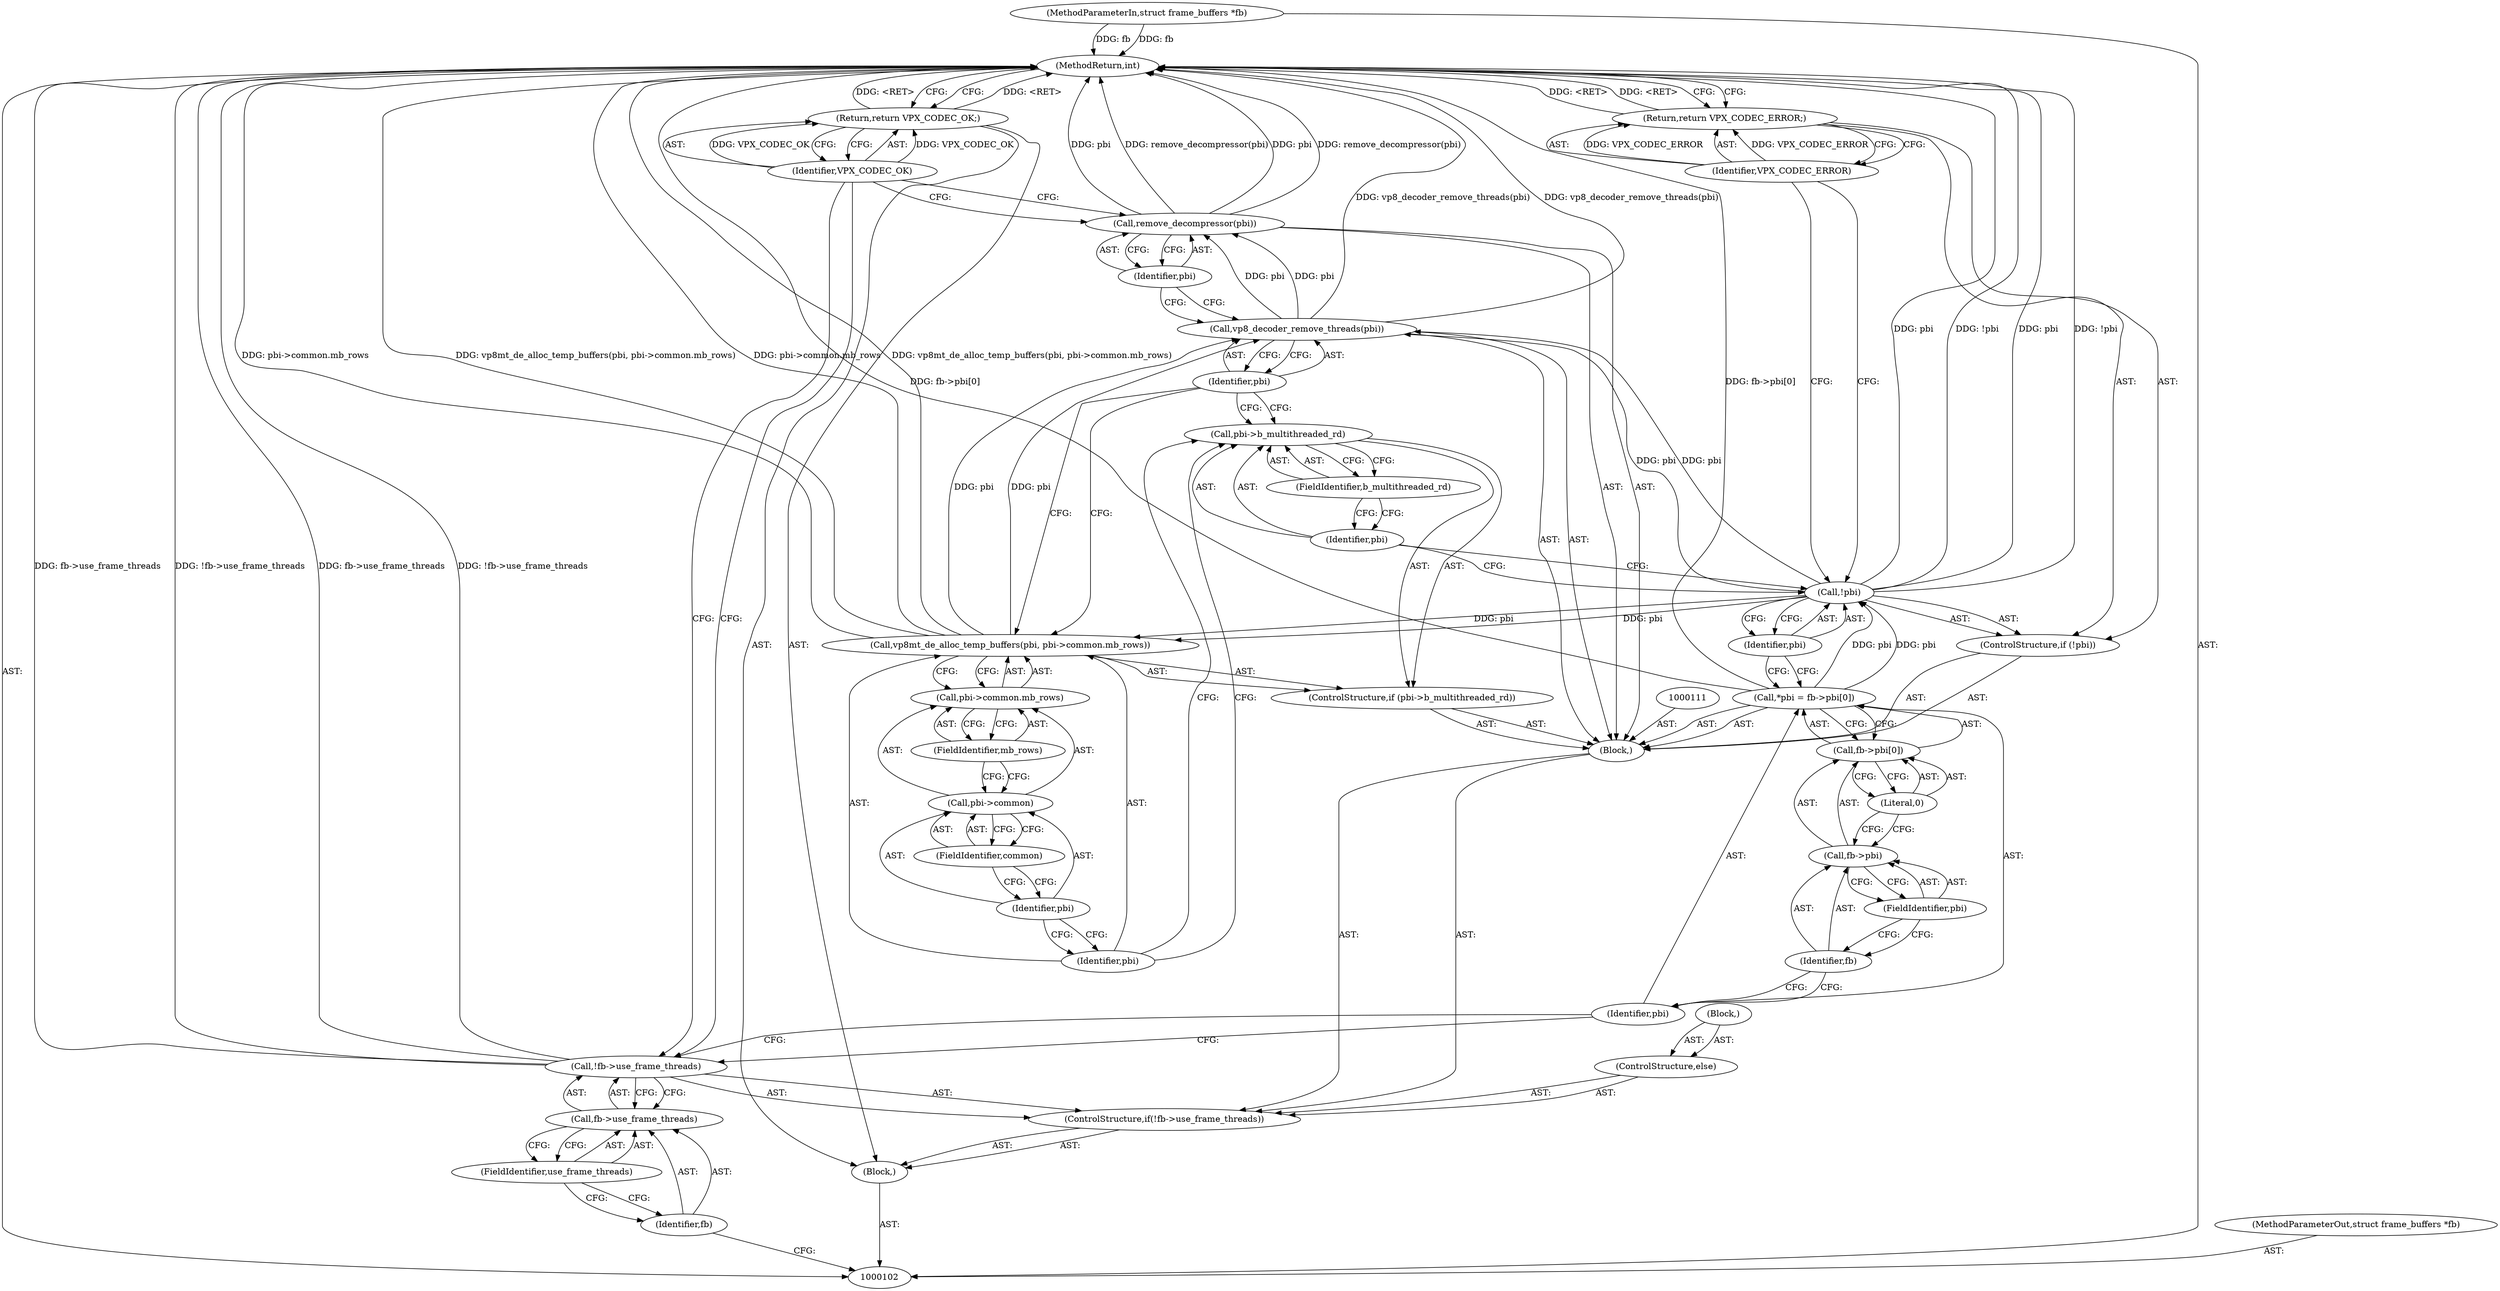 digraph "1_Android_6886e8e0a9db2dbad723dc37a548233e004b33bc_0" {
"1000143" [label="(MethodReturn,int)"];
"1000103" [label="(MethodParameterIn,struct frame_buffers *fb)"];
"1000187" [label="(MethodParameterOut,struct frame_buffers *fb)"];
"1000125" [label="(Call,pbi->b_multithreaded_rd)"];
"1000126" [label="(Identifier,pbi)"];
"1000127" [label="(FieldIdentifier,b_multithreaded_rd)"];
"1000124" [label="(ControlStructure,if (pbi->b_multithreaded_rd))"];
"1000128" [label="(Call,vp8mt_de_alloc_temp_buffers(pbi, pbi->common.mb_rows))"];
"1000129" [label="(Identifier,pbi)"];
"1000130" [label="(Call,pbi->common.mb_rows)"];
"1000131" [label="(Call,pbi->common)"];
"1000132" [label="(Identifier,pbi)"];
"1000133" [label="(FieldIdentifier,common)"];
"1000134" [label="(FieldIdentifier,mb_rows)"];
"1000136" [label="(Identifier,pbi)"];
"1000135" [label="(Call,vp8_decoder_remove_threads(pbi))"];
"1000138" [label="(Identifier,pbi)"];
"1000137" [label="(Call,remove_decompressor(pbi))"];
"1000139" [label="(ControlStructure,else)"];
"1000104" [label="(Block,)"];
"1000140" [label="(Block,)"];
"1000141" [label="(Return,return VPX_CODEC_OK;)"];
"1000142" [label="(Identifier,VPX_CODEC_OK)"];
"1000105" [label="(ControlStructure,if(!fb->use_frame_threads))"];
"1000106" [label="(Call,!fb->use_frame_threads)"];
"1000107" [label="(Call,fb->use_frame_threads)"];
"1000108" [label="(Identifier,fb)"];
"1000109" [label="(FieldIdentifier,use_frame_threads)"];
"1000112" [label="(Call,*pbi = fb->pbi[0])"];
"1000113" [label="(Identifier,pbi)"];
"1000114" [label="(Call,fb->pbi[0])"];
"1000115" [label="(Call,fb->pbi)"];
"1000116" [label="(Identifier,fb)"];
"1000117" [label="(FieldIdentifier,pbi)"];
"1000118" [label="(Literal,0)"];
"1000110" [label="(Block,)"];
"1000120" [label="(Call,!pbi)"];
"1000121" [label="(Identifier,pbi)"];
"1000119" [label="(ControlStructure,if (!pbi))"];
"1000122" [label="(Return,return VPX_CODEC_ERROR;)"];
"1000123" [label="(Identifier,VPX_CODEC_ERROR)"];
"1000143" -> "1000102"  [label="AST: "];
"1000143" -> "1000122"  [label="CFG: "];
"1000143" -> "1000141"  [label="CFG: "];
"1000122" -> "1000143"  [label="DDG: <RET>"];
"1000128" -> "1000143"  [label="DDG: pbi->common.mb_rows"];
"1000128" -> "1000143"  [label="DDG: vp8mt_de_alloc_temp_buffers(pbi, pbi->common.mb_rows)"];
"1000106" -> "1000143"  [label="DDG: fb->use_frame_threads"];
"1000106" -> "1000143"  [label="DDG: !fb->use_frame_threads"];
"1000112" -> "1000143"  [label="DDG: fb->pbi[0]"];
"1000103" -> "1000143"  [label="DDG: fb"];
"1000120" -> "1000143"  [label="DDG: pbi"];
"1000120" -> "1000143"  [label="DDG: !pbi"];
"1000135" -> "1000143"  [label="DDG: vp8_decoder_remove_threads(pbi)"];
"1000137" -> "1000143"  [label="DDG: pbi"];
"1000137" -> "1000143"  [label="DDG: remove_decompressor(pbi)"];
"1000141" -> "1000143"  [label="DDG: <RET>"];
"1000103" -> "1000102"  [label="AST: "];
"1000103" -> "1000143"  [label="DDG: fb"];
"1000187" -> "1000102"  [label="AST: "];
"1000125" -> "1000124"  [label="AST: "];
"1000125" -> "1000127"  [label="CFG: "];
"1000126" -> "1000125"  [label="AST: "];
"1000127" -> "1000125"  [label="AST: "];
"1000129" -> "1000125"  [label="CFG: "];
"1000136" -> "1000125"  [label="CFG: "];
"1000126" -> "1000125"  [label="AST: "];
"1000126" -> "1000120"  [label="CFG: "];
"1000127" -> "1000126"  [label="CFG: "];
"1000127" -> "1000125"  [label="AST: "];
"1000127" -> "1000126"  [label="CFG: "];
"1000125" -> "1000127"  [label="CFG: "];
"1000124" -> "1000110"  [label="AST: "];
"1000125" -> "1000124"  [label="AST: "];
"1000128" -> "1000124"  [label="AST: "];
"1000128" -> "1000124"  [label="AST: "];
"1000128" -> "1000130"  [label="CFG: "];
"1000129" -> "1000128"  [label="AST: "];
"1000130" -> "1000128"  [label="AST: "];
"1000136" -> "1000128"  [label="CFG: "];
"1000128" -> "1000143"  [label="DDG: pbi->common.mb_rows"];
"1000128" -> "1000143"  [label="DDG: vp8mt_de_alloc_temp_buffers(pbi, pbi->common.mb_rows)"];
"1000120" -> "1000128"  [label="DDG: pbi"];
"1000128" -> "1000135"  [label="DDG: pbi"];
"1000129" -> "1000128"  [label="AST: "];
"1000129" -> "1000125"  [label="CFG: "];
"1000132" -> "1000129"  [label="CFG: "];
"1000130" -> "1000128"  [label="AST: "];
"1000130" -> "1000134"  [label="CFG: "];
"1000131" -> "1000130"  [label="AST: "];
"1000134" -> "1000130"  [label="AST: "];
"1000128" -> "1000130"  [label="CFG: "];
"1000131" -> "1000130"  [label="AST: "];
"1000131" -> "1000133"  [label="CFG: "];
"1000132" -> "1000131"  [label="AST: "];
"1000133" -> "1000131"  [label="AST: "];
"1000134" -> "1000131"  [label="CFG: "];
"1000132" -> "1000131"  [label="AST: "];
"1000132" -> "1000129"  [label="CFG: "];
"1000133" -> "1000132"  [label="CFG: "];
"1000133" -> "1000131"  [label="AST: "];
"1000133" -> "1000132"  [label="CFG: "];
"1000131" -> "1000133"  [label="CFG: "];
"1000134" -> "1000130"  [label="AST: "];
"1000134" -> "1000131"  [label="CFG: "];
"1000130" -> "1000134"  [label="CFG: "];
"1000136" -> "1000135"  [label="AST: "];
"1000136" -> "1000128"  [label="CFG: "];
"1000136" -> "1000125"  [label="CFG: "];
"1000135" -> "1000136"  [label="CFG: "];
"1000135" -> "1000110"  [label="AST: "];
"1000135" -> "1000136"  [label="CFG: "];
"1000136" -> "1000135"  [label="AST: "];
"1000138" -> "1000135"  [label="CFG: "];
"1000135" -> "1000143"  [label="DDG: vp8_decoder_remove_threads(pbi)"];
"1000128" -> "1000135"  [label="DDG: pbi"];
"1000120" -> "1000135"  [label="DDG: pbi"];
"1000135" -> "1000137"  [label="DDG: pbi"];
"1000138" -> "1000137"  [label="AST: "];
"1000138" -> "1000135"  [label="CFG: "];
"1000137" -> "1000138"  [label="CFG: "];
"1000137" -> "1000110"  [label="AST: "];
"1000137" -> "1000138"  [label="CFG: "];
"1000138" -> "1000137"  [label="AST: "];
"1000142" -> "1000137"  [label="CFG: "];
"1000137" -> "1000143"  [label="DDG: pbi"];
"1000137" -> "1000143"  [label="DDG: remove_decompressor(pbi)"];
"1000135" -> "1000137"  [label="DDG: pbi"];
"1000139" -> "1000105"  [label="AST: "];
"1000140" -> "1000139"  [label="AST: "];
"1000104" -> "1000102"  [label="AST: "];
"1000105" -> "1000104"  [label="AST: "];
"1000141" -> "1000104"  [label="AST: "];
"1000140" -> "1000139"  [label="AST: "];
"1000141" -> "1000104"  [label="AST: "];
"1000141" -> "1000142"  [label="CFG: "];
"1000142" -> "1000141"  [label="AST: "];
"1000143" -> "1000141"  [label="CFG: "];
"1000141" -> "1000143"  [label="DDG: <RET>"];
"1000142" -> "1000141"  [label="DDG: VPX_CODEC_OK"];
"1000142" -> "1000141"  [label="AST: "];
"1000142" -> "1000137"  [label="CFG: "];
"1000142" -> "1000106"  [label="CFG: "];
"1000141" -> "1000142"  [label="CFG: "];
"1000142" -> "1000141"  [label="DDG: VPX_CODEC_OK"];
"1000105" -> "1000104"  [label="AST: "];
"1000106" -> "1000105"  [label="AST: "];
"1000110" -> "1000105"  [label="AST: "];
"1000139" -> "1000105"  [label="AST: "];
"1000106" -> "1000105"  [label="AST: "];
"1000106" -> "1000107"  [label="CFG: "];
"1000107" -> "1000106"  [label="AST: "];
"1000113" -> "1000106"  [label="CFG: "];
"1000142" -> "1000106"  [label="CFG: "];
"1000106" -> "1000143"  [label="DDG: fb->use_frame_threads"];
"1000106" -> "1000143"  [label="DDG: !fb->use_frame_threads"];
"1000107" -> "1000106"  [label="AST: "];
"1000107" -> "1000109"  [label="CFG: "];
"1000108" -> "1000107"  [label="AST: "];
"1000109" -> "1000107"  [label="AST: "];
"1000106" -> "1000107"  [label="CFG: "];
"1000108" -> "1000107"  [label="AST: "];
"1000108" -> "1000102"  [label="CFG: "];
"1000109" -> "1000108"  [label="CFG: "];
"1000109" -> "1000107"  [label="AST: "];
"1000109" -> "1000108"  [label="CFG: "];
"1000107" -> "1000109"  [label="CFG: "];
"1000112" -> "1000110"  [label="AST: "];
"1000112" -> "1000114"  [label="CFG: "];
"1000113" -> "1000112"  [label="AST: "];
"1000114" -> "1000112"  [label="AST: "];
"1000121" -> "1000112"  [label="CFG: "];
"1000112" -> "1000143"  [label="DDG: fb->pbi[0]"];
"1000112" -> "1000120"  [label="DDG: pbi"];
"1000113" -> "1000112"  [label="AST: "];
"1000113" -> "1000106"  [label="CFG: "];
"1000116" -> "1000113"  [label="CFG: "];
"1000114" -> "1000112"  [label="AST: "];
"1000114" -> "1000118"  [label="CFG: "];
"1000115" -> "1000114"  [label="AST: "];
"1000118" -> "1000114"  [label="AST: "];
"1000112" -> "1000114"  [label="CFG: "];
"1000115" -> "1000114"  [label="AST: "];
"1000115" -> "1000117"  [label="CFG: "];
"1000116" -> "1000115"  [label="AST: "];
"1000117" -> "1000115"  [label="AST: "];
"1000118" -> "1000115"  [label="CFG: "];
"1000116" -> "1000115"  [label="AST: "];
"1000116" -> "1000113"  [label="CFG: "];
"1000117" -> "1000116"  [label="CFG: "];
"1000117" -> "1000115"  [label="AST: "];
"1000117" -> "1000116"  [label="CFG: "];
"1000115" -> "1000117"  [label="CFG: "];
"1000118" -> "1000114"  [label="AST: "];
"1000118" -> "1000115"  [label="CFG: "];
"1000114" -> "1000118"  [label="CFG: "];
"1000110" -> "1000105"  [label="AST: "];
"1000111" -> "1000110"  [label="AST: "];
"1000112" -> "1000110"  [label="AST: "];
"1000119" -> "1000110"  [label="AST: "];
"1000124" -> "1000110"  [label="AST: "];
"1000135" -> "1000110"  [label="AST: "];
"1000137" -> "1000110"  [label="AST: "];
"1000120" -> "1000119"  [label="AST: "];
"1000120" -> "1000121"  [label="CFG: "];
"1000121" -> "1000120"  [label="AST: "];
"1000123" -> "1000120"  [label="CFG: "];
"1000126" -> "1000120"  [label="CFG: "];
"1000120" -> "1000143"  [label="DDG: pbi"];
"1000120" -> "1000143"  [label="DDG: !pbi"];
"1000112" -> "1000120"  [label="DDG: pbi"];
"1000120" -> "1000128"  [label="DDG: pbi"];
"1000120" -> "1000135"  [label="DDG: pbi"];
"1000121" -> "1000120"  [label="AST: "];
"1000121" -> "1000112"  [label="CFG: "];
"1000120" -> "1000121"  [label="CFG: "];
"1000119" -> "1000110"  [label="AST: "];
"1000120" -> "1000119"  [label="AST: "];
"1000122" -> "1000119"  [label="AST: "];
"1000122" -> "1000119"  [label="AST: "];
"1000122" -> "1000123"  [label="CFG: "];
"1000123" -> "1000122"  [label="AST: "];
"1000143" -> "1000122"  [label="CFG: "];
"1000122" -> "1000143"  [label="DDG: <RET>"];
"1000123" -> "1000122"  [label="DDG: VPX_CODEC_ERROR"];
"1000123" -> "1000122"  [label="AST: "];
"1000123" -> "1000120"  [label="CFG: "];
"1000122" -> "1000123"  [label="CFG: "];
"1000123" -> "1000122"  [label="DDG: VPX_CODEC_ERROR"];
}
